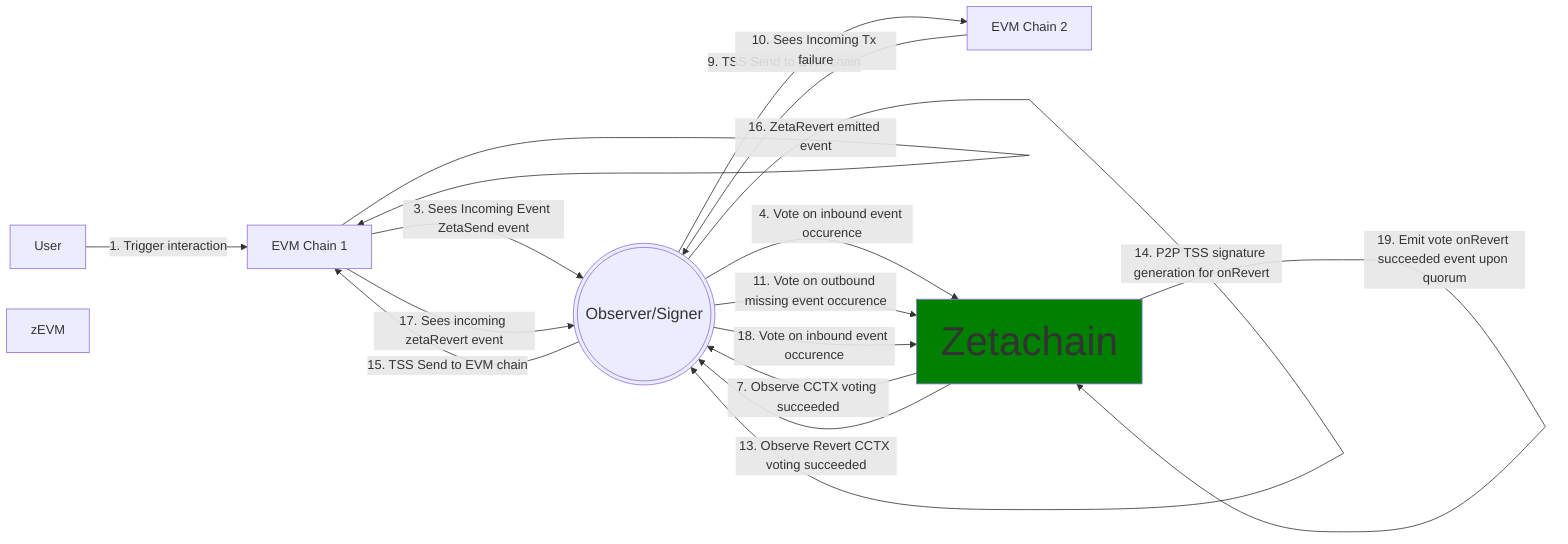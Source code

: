 flowchart LR
    classDef bigger font-size:20px
    classDef biggest font-size:50px,fill:green

    User["User"]
    Chain1["EVM Chain 1"]
    Chain2["EVM Chain 2"]
    Zetachain["Zetachain"]
    zEVM["zEVM"]
    Observer((("Observer/Signer")))

    User -- 1. Trigger interaction --> Chain1 
    Chain1 -- 2. ZetaSend emitted event --> Chain1
    Chain1 -- 3. Sees Incoming Event ZetaSend event--> Observer 
    Observer:::bigger -- 4. Vote on inbound event occurence --> Zetachain 
    Zetachain:::biggest -- 6. Emit inbound event vote succeeded upon quorum --> Zetachain 
    Zetachain:::biggest -- 7. Observe CCTX voting succeeded --> Observer 
    Observer:::bigger -- 8. P2P TSS signature generation --> Observer
    Observer:::bigger -- 9. TSS Send to EVM chain --> Chain2
    Chain2 -- 10. Sees Incoming Tx failure --> Observer:::bigger
    Observer:::bigger -- 11. Vote on outbound missing event occurence --> Zetachain 
    Zetachain:::biggest -- 12. Emit outbound missing occurence event upon quorum --> Zetachain 
    Zetachain -- 13. Observe Revert CCTX voting succeeded --> Observer 
    Observer:::bigger -- 14. P2P TSS signature generation for onRevert --> Observer
    Observer:::bigger -- 15. TSS Send to EVM chain --> Chain1
    Chain1 -- 16. ZetaRevert emitted event --> Chain1
    Chain1 -- 17. Sees incoming zetaRevert event --> Observer:::bigger
    Observer:::bigger -- 18. Vote on inbound event occurence --> Zetachain 
    Zetachain:::biggest -- 19. Emit vote onRevert succeeded event upon quorum --> Zetachain